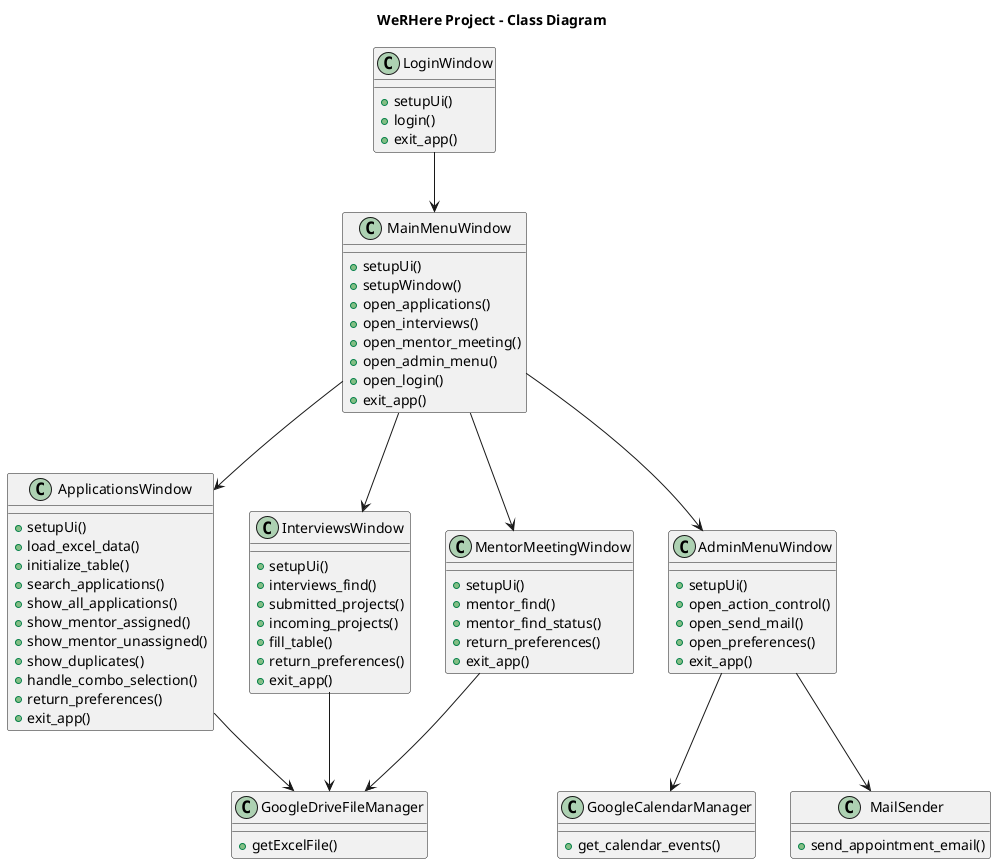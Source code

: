 @startuml
title WeRHere Project - Class Diagram

class LoginWindow {
    +setupUi()
    +login()
    +exit_app()
}

class MainMenuWindow {
    +setupUi()
    +setupWindow()
    +open_applications()
    +open_interviews()
    +open_mentor_meeting()
    +open_admin_menu()
    +open_login()
    +exit_app()
}

class ApplicationsWindow {
    +setupUi()
    +load_excel_data()
    +initialize_table()
    +search_applications()
    +show_all_applications()
    +show_mentor_assigned()
    +show_mentor_unassigned()
    +show_duplicates()
    +handle_combo_selection()
    +return_preferences()
    +exit_app()
}

class InterviewsWindow {
    +setupUi()
    +interviews_find()
    +submitted_projects()
    +incoming_projects()
    +fill_table()
    +return_preferences()
    +exit_app()
}

class MentorMeetingWindow {
    +setupUi()
    +mentor_find()
    +mentor_find_status()
    +return_preferences()
    +exit_app()
}

class AdminMenuWindow {
    +setupUi()
    +open_action_control()
    +open_send_mail()
    +open_preferences()
    +exit_app()
}

class GoogleDriveFileManager {
    +getExcelFile()
}

class GoogleCalendarManager {
    +get_calendar_events()
}

class MailSender {
    +send_appointment_email()
}

LoginWindow --> MainMenuWindow
MainMenuWindow --> ApplicationsWindow
MainMenuWindow --> InterviewsWindow
MainMenuWindow --> MentorMeetingWindow
MainMenuWindow --> AdminMenuWindow

ApplicationsWindow --> GoogleDriveFileManager
InterviewsWindow --> GoogleDriveFileManager
MentorMeetingWindow --> GoogleDriveFileManager
AdminMenuWindow --> GoogleCalendarManager
AdminMenuWindow --> MailSender

@enduml